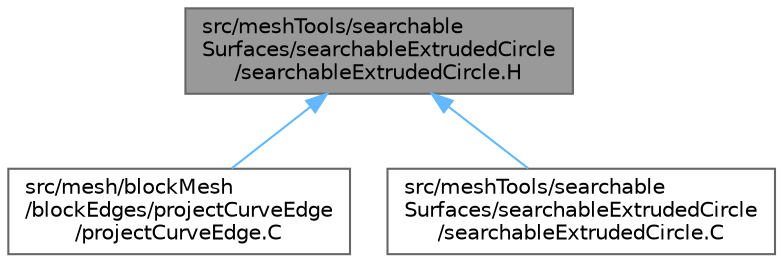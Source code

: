 digraph "src/meshTools/searchableSurfaces/searchableExtrudedCircle/searchableExtrudedCircle.H"
{
 // LATEX_PDF_SIZE
  bgcolor="transparent";
  edge [fontname=Helvetica,fontsize=10,labelfontname=Helvetica,labelfontsize=10];
  node [fontname=Helvetica,fontsize=10,shape=box,height=0.2,width=0.4];
  Node1 [id="Node000001",label="src/meshTools/searchable\lSurfaces/searchableExtrudedCircle\l/searchableExtrudedCircle.H",height=0.2,width=0.4,color="gray40", fillcolor="grey60", style="filled", fontcolor="black",tooltip=" "];
  Node1 -> Node2 [id="edge1_Node000001_Node000002",dir="back",color="steelblue1",style="solid",tooltip=" "];
  Node2 [id="Node000002",label="src/mesh/blockMesh\l/blockEdges/projectCurveEdge\l/projectCurveEdge.C",height=0.2,width=0.4,color="grey40", fillcolor="white", style="filled",URL="$projectCurveEdge_8C.html",tooltip=" "];
  Node1 -> Node3 [id="edge2_Node000001_Node000003",dir="back",color="steelblue1",style="solid",tooltip=" "];
  Node3 [id="Node000003",label="src/meshTools/searchable\lSurfaces/searchableExtrudedCircle\l/searchableExtrudedCircle.C",height=0.2,width=0.4,color="grey40", fillcolor="white", style="filled",URL="$searchableExtrudedCircle_8C.html",tooltip=" "];
}
